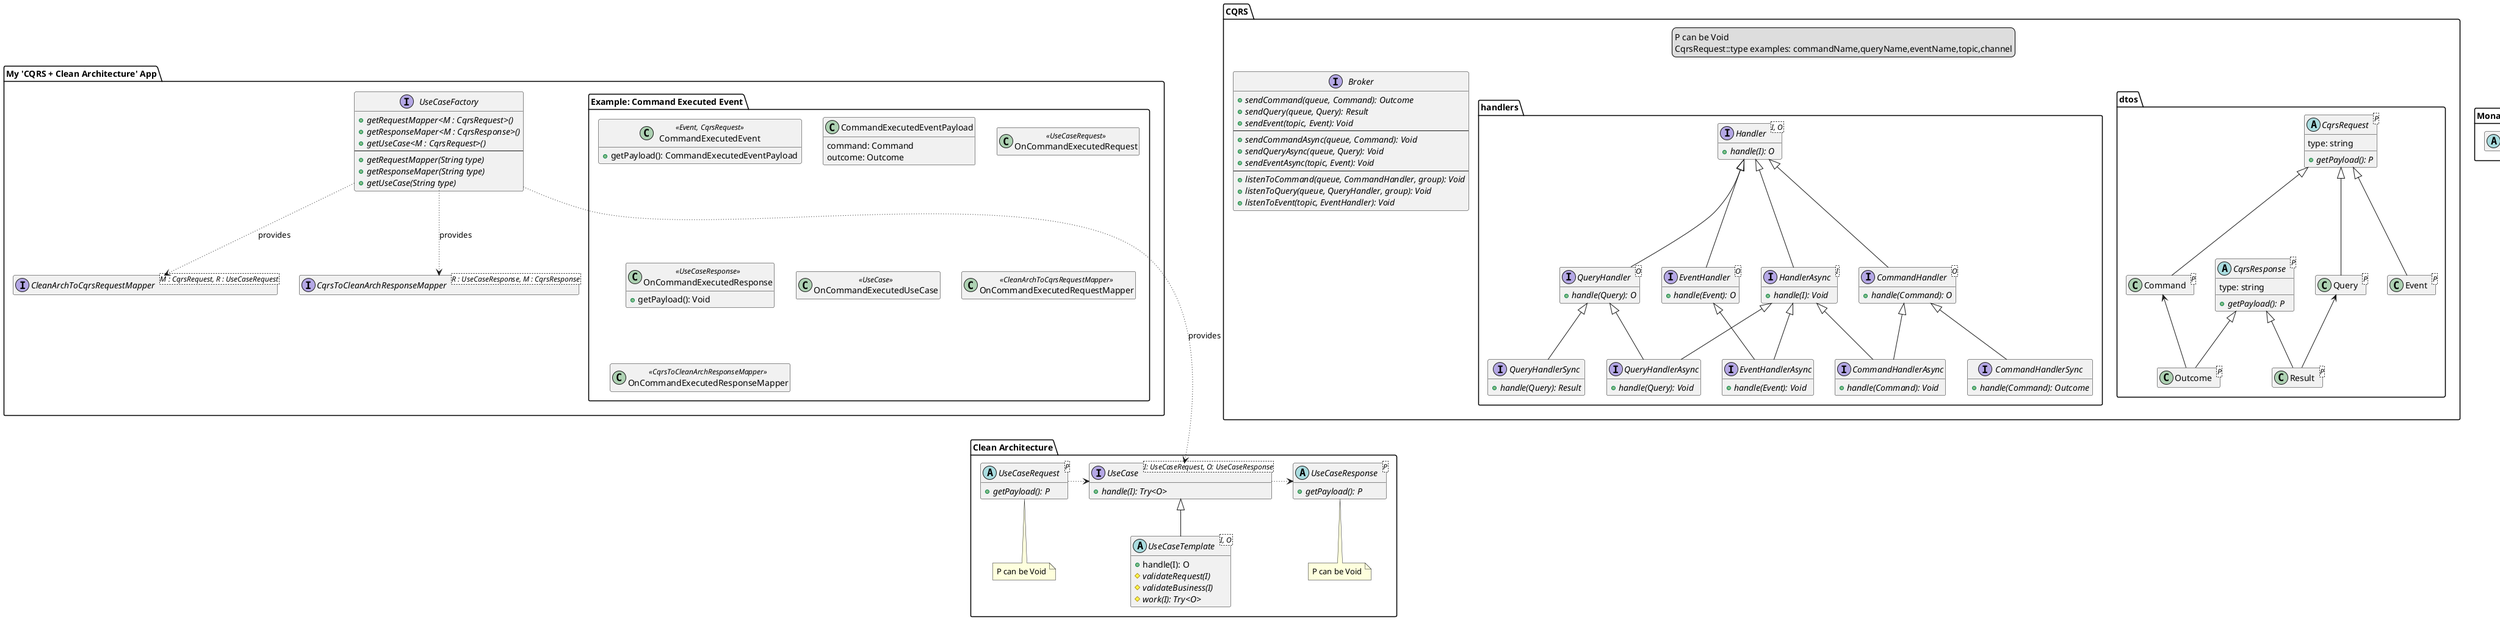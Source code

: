 @startuml clean_arch
hide empty members

package CQRS {
  package dtos {
    abstract class CqrsRequest<P> {
      type: string
      {abstract} +getPayload(): P
    }
    abstract class CqrsResponse<P> {
      type: string
      {abstract} +getPayload(): P
    }
    class Command<P>
    class Query<P>
    class Event<P>
    class Outcome<P>
    class Result<P>
    Command <-- Outcome
    Query <-- Result
    CqrsRequest <|-- Command
    CqrsRequest <|-- Query
    CqrsRequest <|-- Event
    CqrsResponse <|-- Outcome
    CqrsResponse <|-- Result
  }
  package handlers {
    interface Handler<I, O> {
      {abstract} +handle(I): O
    }
    interface HandlerAsync<I> {
      {abstract} +handle(I): Void
    }
    interface QueryHandler<O> {
      {abstract} +handle(Query): O
    }
    interface QueryHandlerSync {
      {abstract} +handle(Query): Result
    }
    interface QueryHandlerAsync {
      {abstract} +handle(Query): Void
    }
    interface CommandHandler<O> {
      {abstract} +handle(Command): O
    }
    interface CommandHandlerSync {
      {abstract} +handle(Command): Outcome
    }
    interface CommandHandlerAsync {
      {abstract} +handle(Command): Void
    }
    interface EventHandler<O> {
      {abstract} +handle(Event): O
    }
    interface EventHandlerAsync {
      {abstract} +handle(Event): Void
    }
    Handler <|-- HandlerAsync
    Handler <|-- CommandHandler
    Handler <|-- QueryHandler
    Handler <|-- EventHandler
    HandlerAsync <|-- CommandHandlerAsync
    HandlerAsync <|-- QueryHandlerAsync
    HandlerAsync <|-- EventHandlerAsync
    CommandHandler <|-- CommandHandlerAsync
    CommandHandler <|-- CommandHandlerSync
    QueryHandler <|-- QueryHandlerAsync
    QueryHandler <|-- QueryHandlerSync
    EventHandler <|-- EventHandlerAsync
  }
  interface Broker {
    {abstract} +sendCommand(queue, Command): Outcome
    {abstract} +sendQuery(queue, Query): Result
    {abstract} +sendEvent(topic, Event): Void
    ---
    {abstract} +sendCommandAsync(queue, Command): Void
    {abstract} +sendQueryAsync(queue, Query): Void
    {abstract} +sendEventAsync(topic, Event): Void
    ---
    {abstract} +listenToCommand(queue, CommandHandler, group): Void
    {abstract} +listenToQuery(queue, QueryHandler, group): Void
    {abstract} +listenToEvent(topic, EventHandler): Void
  }
  legend
    P can be Void
    CqrsRequest::type examples: commandName,queryName,eventName,topic,channel
  endlegend
}
package "Clean Architecture" as CLEANARCH {
  abstract class UseCaseRequest<P> {
    {abstract} +getPayload(): P
  }
  abstract class UseCaseResponse<P> {
    {abstract} +getPayload(): P
  }
  note bottom of UseCaseRequest : P can be Void
  note bottom of UseCaseResponse : P can be Void
  interface UseCase<I: UseCaseRequest, O: UseCaseResponse> {
    {abstract} +handle(I): Try<O>
  }
  abstract class UseCaseTemplate<I, O> {
    +handle(I): O
    {abstract} #validateRequest(I)
    {abstract} #validateBusiness(I)
    {abstract} #work(I): Try<O>
  }
  ' note bottom of UseCaseTemplate : handle() uses Try pattern
  UseCase <|-- UseCaseTemplate
  UseCaseRequest .[dotted]right.> UseCase
  UseCase .[dotted]right.> UseCaseResponse
}
package Monads {
  abstract class Try<T>
}
package "My 'CQRS + Clean Architecture' App" {
  interface UseCaseFactory {
    {abstract} +getRequestMapper<M : CqrsRequest>()
    {abstract} +getResponseMaper<M : CqrsResponse>()
    {abstract} +getUseCase<M : CqrsRequest>()
    ---
    {abstract} +getRequestMapper(String type)
    {abstract} +getResponseMaper(String type)
    {abstract} +getUseCase(String type)
  }
  interface CleanArchToCqrsRequestMapper<M : CqrsRequest, R : UseCaseRequest>
  interface CqrsToCleanArchResponseMapper<R : UseCaseResponse, M : CqrsResponse>
  UseCaseFactory -[dotted]-> CleanArchToCqrsRequestMapper : provides
  UseCaseFactory -[dotted]-> CqrsToCleanArchResponseMapper : provides
  UseCaseFactory --[dotted]--> UseCase : provides

  package "Example: Command Executed Event" {
    class CommandExecutedEvent<<Event, CqrsRequest>> {
      +getPayload(): CommandExecutedEventPayload
    }
    class CommandExecutedEventPayload {
      command: Command
      outcome: Outcome
    }
    class OnCommandExecutedRequest<<UseCaseRequest>>
    class OnCommandExecutedResponse<<UseCaseResponse>> {
      +getPayload(): Void
    }
    class OnCommandExecutedUseCase<<UseCase>>
    class OnCommandExecutedRequestMapper<<CleanArchToCqrsRequestMapper>>
    class OnCommandExecutedResponseMapper<<CqrsToCleanArchResponseMapper>>
  }
}
@enduml
